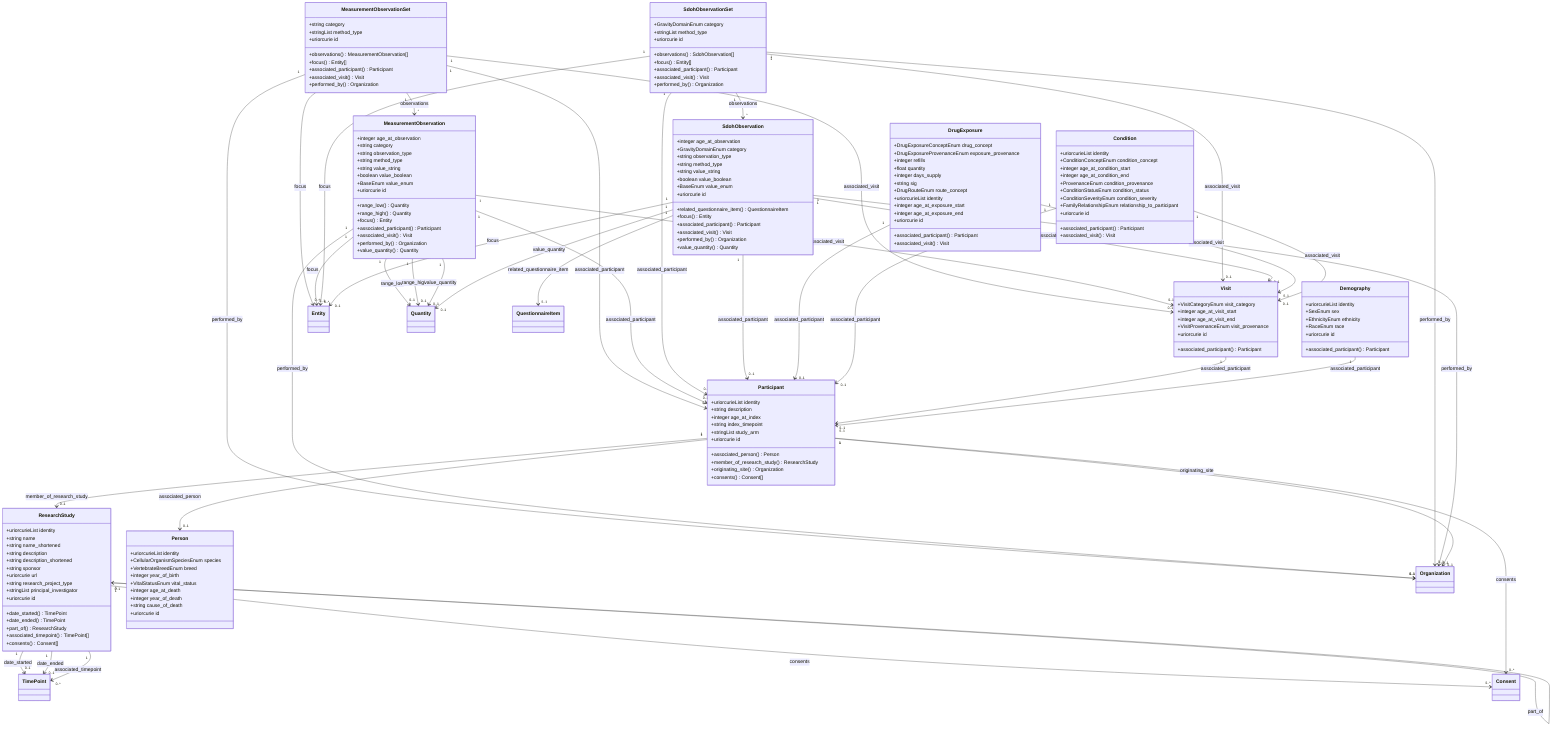 classDiagram
    class MeasurementObservationSet {
        +string category
        +stringList method_type
        +uriorcurie id
        +observations() MeasurementObservation[]
        +focus() Entity[]
        +associated_participant() Participant
        +associated_visit() Visit
        +performed_by() Organization
    }
    
    class MeasurementObservation {
        +integer age_at_observation
        +string category
        +string observation_type
        +string method_type
        +string value_string
        +boolean value_boolean
        +BaseEnum value_enum
        +uriorcurie id
        +range_low() Quantity
        +range_high() Quantity
        +focus() Entity
        +associated_participant() Participant
        +associated_visit() Visit
        +performed_by() Organization
        +value_quantity() Quantity
    }
    
    class SdohObservationSet {
        +GravityDomainEnum category
        +stringList method_type
        +uriorcurie id
        +observations() SdohObservation[]
        +focus() Entity[]
        +associated_participant() Participant
        +associated_visit() Visit
        +performed_by() Organization
    }
    
    class SdohObservation {
        +integer age_at_observation
        +GravityDomainEnum category
        +string observation_type
        +string method_type
        +string value_string
        +boolean value_boolean
        +BaseEnum value_enum
        +uriorcurie id
        +related_questionnaire_item() QuestionnaireItem
        +focus() Entity
        +associated_participant() Participant
        +associated_visit() Visit
        +performed_by() Organization
        +value_quantity() Quantity
    }
    
    class DrugExposure {
        +DrugExposureConceptEnum drug_concept
        +DrugExposureProvenanceEnum exposure_provenance
        +integer refills
        +float quantity
        +integer days_supply
        +string sig
        +DrugRouteEnum route_concept
        +uriorcurieList identity
        +integer age_at_exposure_start
        +integer age_at_exposure_end
        +uriorcurie id
        +associated_participant() Participant
        +associated_visit() Visit
    }
    
    class Condition {
        +uriorcurieList identity
        +ConditionConceptEnum condition_concept
        +integer age_at_condition_start
        +integer age_at_condition_end
        +ProvenanceEnum condition_provenance
        +ConditionStatusEnum condition_status
        +ConditionSeverityEnum condition_severity
        +FamilyRelationshipEnum relationship_to_participant
        +uriorcurie id
        +associated_participant() Participant
        +associated_visit() Visit
    }
    
    class Visit {
        +VisitCategoryEnum visit_category
        +integer age_at_visit_start
        +integer age_at_visit_end
        +VisitProvenanceEnum visit_provenance
        +uriorcurie id
        +associated_participant() Participant
    }
    
    class ResearchStudy {
        +uriorcurieList identity
        +string name
        +string name_shortened
        +string description
        +string description_shortened
        +string sponsor
        +uriorcurie url
        +string research_project_type
        +stringList principal_investigator
        +uriorcurie id
        +date_started() TimePoint
        +date_ended() TimePoint
        +part_of() ResearchStudy
        +associated_timepoint() TimePoint[]
        +consents() Consent[]
    }
    
    class Participant {
        +uriorcurieList identity
        +string description
        +integer age_at_index
        +string index_timepoint
        +stringList study_arm
        +uriorcurie id
        +associated_person() Person
        +member_of_research_study() ResearchStudy
        +originating_site() Organization
        +consents() Consent[]
    }
    
    class Demography {
        +uriorcurieList identity
        +SexEnum sex
        +EthnicityEnum ethnicity
        +RaceEnum race
        +uriorcurie id
        +associated_participant() Participant
    }
    
    class Person {
        +uriorcurieList identity
        +CellularOrganismSpeciesEnum species
        +VertebrateBreedEnum breed
        +integer year_of_birth
        +VitalStatusEnum vital_status
        +integer age_at_death
        +integer year_of_death
        +string cause_of_death
        +uriorcurie id
    }
    
    class Entity {
    }
    
    class Quantity {
    }
    
    class Organization {
    }
    
    class QuestionnaireItem {
    }
    
    class TimePoint {
    }
    
    class Consent {
    }
    
    MeasurementObservationSet "1" --> "*" MeasurementObservation : observations
    MeasurementObservationSet "1" --> "0..*" Entity : focus
    MeasurementObservationSet "1" --> "0..1" Participant : associated_participant
    MeasurementObservationSet "1" --> "0..1" Visit : associated_visit
    MeasurementObservationSet "1" --> "0..1" Organization : performed_by
    
    MeasurementObservation "1" --> "0..1" Quantity : range_low
    MeasurementObservation "1" --> "0..1" Quantity : range_high
    MeasurementObservation "1" --> "0..1" Entity : focus
    MeasurementObservation "1" --> "0..1" Participant : associated_participant
    MeasurementObservation "1" --> "0..1" Visit : associated_visit
    MeasurementObservation "1" --> "0..1" Organization : performed_by
    MeasurementObservation "1" --> "0..1" Quantity : value_quantity
    
    SdohObservationSet "1" --> "*" SdohObservation : observations
    SdohObservationSet "1" --> "0..*" Entity : focus
    SdohObservationSet "1" --> "0..1" Participant : associated_participant
    SdohObservationSet "1" --> "0..1" Visit : associated_visit
    SdohObservationSet "1" --> "0..1" Organization : performed_by
    
    SdohObservation "1" --> "0..1" QuestionnaireItem : related_questionnaire_item
    SdohObservation "1" --> "0..1" Entity : focus
    SdohObservation "1" --> "0..1" Participant : associated_participant
    SdohObservation "1" --> "0..1" Visit : associated_visit
    SdohObservation "1" --> "0..1" Organization : performed_by
    SdohObservation "1" --> "0..1" Quantity : value_quantity
    
    DrugExposure "1" --> "0..1" Participant : associated_participant
    DrugExposure "1" --> "0..1" Visit : associated_visit
    
    Condition "1" --> "0..1" Participant : associated_participant
    Condition "1" --> "0..1" Visit : associated_visit
    
    Visit "1" --> "0..1" Participant : associated_participant
    
    ResearchStudy "1" --> "0..1" TimePoint : date_started
    ResearchStudy "1" --> "0..1" TimePoint : date_ended
    ResearchStudy "1" --> "0..1" ResearchStudy : part_of
    ResearchStudy "1" --> "0..*" TimePoint : associated_timepoint
    ResearchStudy "1" --> "0..*" Consent : consents
    
    Participant "1" --> "0..1" Person : associated_person
    Participant "1" --> "0..1" ResearchStudy : member_of_research_study
    Participant "1" --> "0..1" Organization : originating_site
    Participant "1" --> "0..*" Consent : consents
    
    Demography "1" --> "0..1" Participant : associated_participant